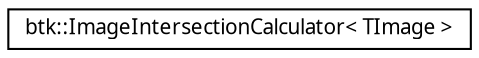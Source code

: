 digraph G
{
  edge [fontname="FreeSans.ttf",fontsize="10",labelfontname="FreeSans.ttf",labelfontsize="10"];
  node [fontname="FreeSans.ttf",fontsize="10",shape=record];
  rankdir=LR;
  Node1 [label="btk::ImageIntersectionCalculator\< TImage \>",height=0.2,width=0.4,color="black", fillcolor="white", style="filled",URL="$classbtk_1_1_image_intersection_calculator.html",tooltip="Describe the class briefly here."];
}

